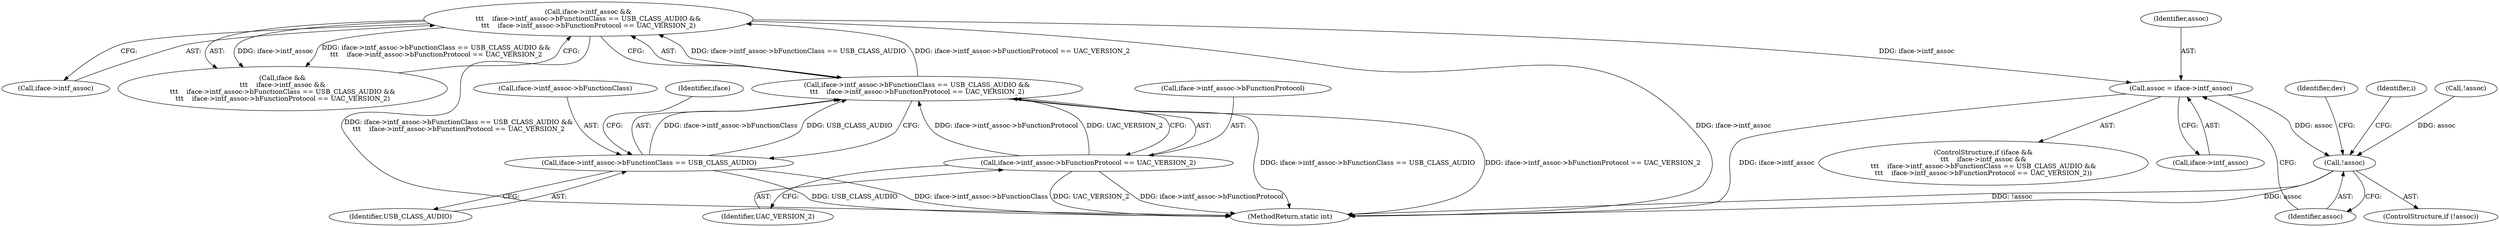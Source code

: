 digraph "0_linux_bfc81a8bc18e3c4ba0cbaa7666ff76be2f998991@pointer" {
"1000340" [label="(Call,assoc = iface->intf_assoc)"];
"1000321" [label="(Call,iface->intf_assoc &&\n\t\t\t    iface->intf_assoc->bFunctionClass == USB_CLASS_AUDIO &&\n\t\t\t    iface->intf_assoc->bFunctionProtocol == UAC_VERSION_2)"];
"1000325" [label="(Call,iface->intf_assoc->bFunctionClass == USB_CLASS_AUDIO &&\n\t\t\t    iface->intf_assoc->bFunctionProtocol == UAC_VERSION_2)"];
"1000326" [label="(Call,iface->intf_assoc->bFunctionClass == USB_CLASS_AUDIO)"];
"1000333" [label="(Call,iface->intf_assoc->bFunctionProtocol == UAC_VERSION_2)"];
"1000346" [label="(Call,!assoc)"];
"1000325" [label="(Call,iface->intf_assoc->bFunctionClass == USB_CLASS_AUDIO &&\n\t\t\t    iface->intf_assoc->bFunctionProtocol == UAC_VERSION_2)"];
"1000334" [label="(Call,iface->intf_assoc->bFunctionProtocol)"];
"1000339" [label="(Identifier,UAC_VERSION_2)"];
"1000347" [label="(Identifier,assoc)"];
"1000322" [label="(Call,iface->intf_assoc)"];
"1000307" [label="(Call,!assoc)"];
"1000333" [label="(Call,iface->intf_assoc->bFunctionProtocol == UAC_VERSION_2)"];
"1000346" [label="(Call,!assoc)"];
"1000319" [label="(Call,iface &&\n\t\t\t    iface->intf_assoc &&\n\t\t\t    iface->intf_assoc->bFunctionClass == USB_CLASS_AUDIO &&\n\t\t\t    iface->intf_assoc->bFunctionProtocol == UAC_VERSION_2)"];
"1000332" [label="(Identifier,USB_CLASS_AUDIO)"];
"1000327" [label="(Call,iface->intf_assoc->bFunctionClass)"];
"1000326" [label="(Call,iface->intf_assoc->bFunctionClass == USB_CLASS_AUDIO)"];
"1000318" [label="(ControlStructure,if (iface &&\n\t\t\t    iface->intf_assoc &&\n\t\t\t    iface->intf_assoc->bFunctionClass == USB_CLASS_AUDIO &&\n\t\t\t    iface->intf_assoc->bFunctionProtocol == UAC_VERSION_2))"];
"1000340" [label="(Call,assoc = iface->intf_assoc)"];
"1000352" [label="(Identifier,dev)"];
"1000345" [label="(ControlStructure,if (!assoc))"];
"1000321" [label="(Call,iface->intf_assoc &&\n\t\t\t    iface->intf_assoc->bFunctionClass == USB_CLASS_AUDIO &&\n\t\t\t    iface->intf_assoc->bFunctionProtocol == UAC_VERSION_2)"];
"1000389" [label="(MethodReturn,static int)"];
"1000341" [label="(Identifier,assoc)"];
"1000342" [label="(Call,iface->intf_assoc)"];
"1000336" [label="(Identifier,iface)"];
"1000360" [label="(Identifier,i)"];
"1000340" -> "1000318"  [label="AST: "];
"1000340" -> "1000342"  [label="CFG: "];
"1000341" -> "1000340"  [label="AST: "];
"1000342" -> "1000340"  [label="AST: "];
"1000347" -> "1000340"  [label="CFG: "];
"1000340" -> "1000389"  [label="DDG: iface->intf_assoc"];
"1000321" -> "1000340"  [label="DDG: iface->intf_assoc"];
"1000340" -> "1000346"  [label="DDG: assoc"];
"1000321" -> "1000319"  [label="AST: "];
"1000321" -> "1000322"  [label="CFG: "];
"1000321" -> "1000325"  [label="CFG: "];
"1000322" -> "1000321"  [label="AST: "];
"1000325" -> "1000321"  [label="AST: "];
"1000319" -> "1000321"  [label="CFG: "];
"1000321" -> "1000389"  [label="DDG: iface->intf_assoc"];
"1000321" -> "1000389"  [label="DDG: iface->intf_assoc->bFunctionClass == USB_CLASS_AUDIO &&\n\t\t\t    iface->intf_assoc->bFunctionProtocol == UAC_VERSION_2"];
"1000321" -> "1000319"  [label="DDG: iface->intf_assoc"];
"1000321" -> "1000319"  [label="DDG: iface->intf_assoc->bFunctionClass == USB_CLASS_AUDIO &&\n\t\t\t    iface->intf_assoc->bFunctionProtocol == UAC_VERSION_2"];
"1000325" -> "1000321"  [label="DDG: iface->intf_assoc->bFunctionClass == USB_CLASS_AUDIO"];
"1000325" -> "1000321"  [label="DDG: iface->intf_assoc->bFunctionProtocol == UAC_VERSION_2"];
"1000325" -> "1000326"  [label="CFG: "];
"1000325" -> "1000333"  [label="CFG: "];
"1000326" -> "1000325"  [label="AST: "];
"1000333" -> "1000325"  [label="AST: "];
"1000325" -> "1000389"  [label="DDG: iface->intf_assoc->bFunctionClass == USB_CLASS_AUDIO"];
"1000325" -> "1000389"  [label="DDG: iface->intf_assoc->bFunctionProtocol == UAC_VERSION_2"];
"1000326" -> "1000325"  [label="DDG: iface->intf_assoc->bFunctionClass"];
"1000326" -> "1000325"  [label="DDG: USB_CLASS_AUDIO"];
"1000333" -> "1000325"  [label="DDG: iface->intf_assoc->bFunctionProtocol"];
"1000333" -> "1000325"  [label="DDG: UAC_VERSION_2"];
"1000326" -> "1000332"  [label="CFG: "];
"1000327" -> "1000326"  [label="AST: "];
"1000332" -> "1000326"  [label="AST: "];
"1000336" -> "1000326"  [label="CFG: "];
"1000326" -> "1000389"  [label="DDG: USB_CLASS_AUDIO"];
"1000326" -> "1000389"  [label="DDG: iface->intf_assoc->bFunctionClass"];
"1000333" -> "1000339"  [label="CFG: "];
"1000334" -> "1000333"  [label="AST: "];
"1000339" -> "1000333"  [label="AST: "];
"1000333" -> "1000389"  [label="DDG: UAC_VERSION_2"];
"1000333" -> "1000389"  [label="DDG: iface->intf_assoc->bFunctionProtocol"];
"1000346" -> "1000345"  [label="AST: "];
"1000346" -> "1000347"  [label="CFG: "];
"1000347" -> "1000346"  [label="AST: "];
"1000352" -> "1000346"  [label="CFG: "];
"1000360" -> "1000346"  [label="CFG: "];
"1000346" -> "1000389"  [label="DDG: assoc"];
"1000346" -> "1000389"  [label="DDG: !assoc"];
"1000307" -> "1000346"  [label="DDG: assoc"];
}
